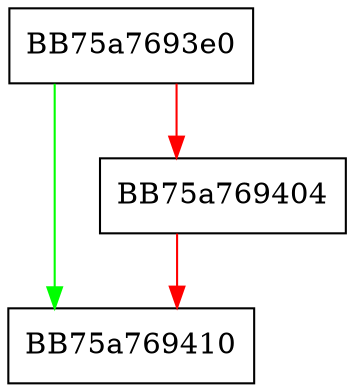 digraph hookwow_cleanup_module {
  node [shape="box"];
  graph [splines=ortho];
  BB75a7693e0 -> BB75a769410 [color="green"];
  BB75a7693e0 -> BB75a769404 [color="red"];
  BB75a769404 -> BB75a769410 [color="red"];
}